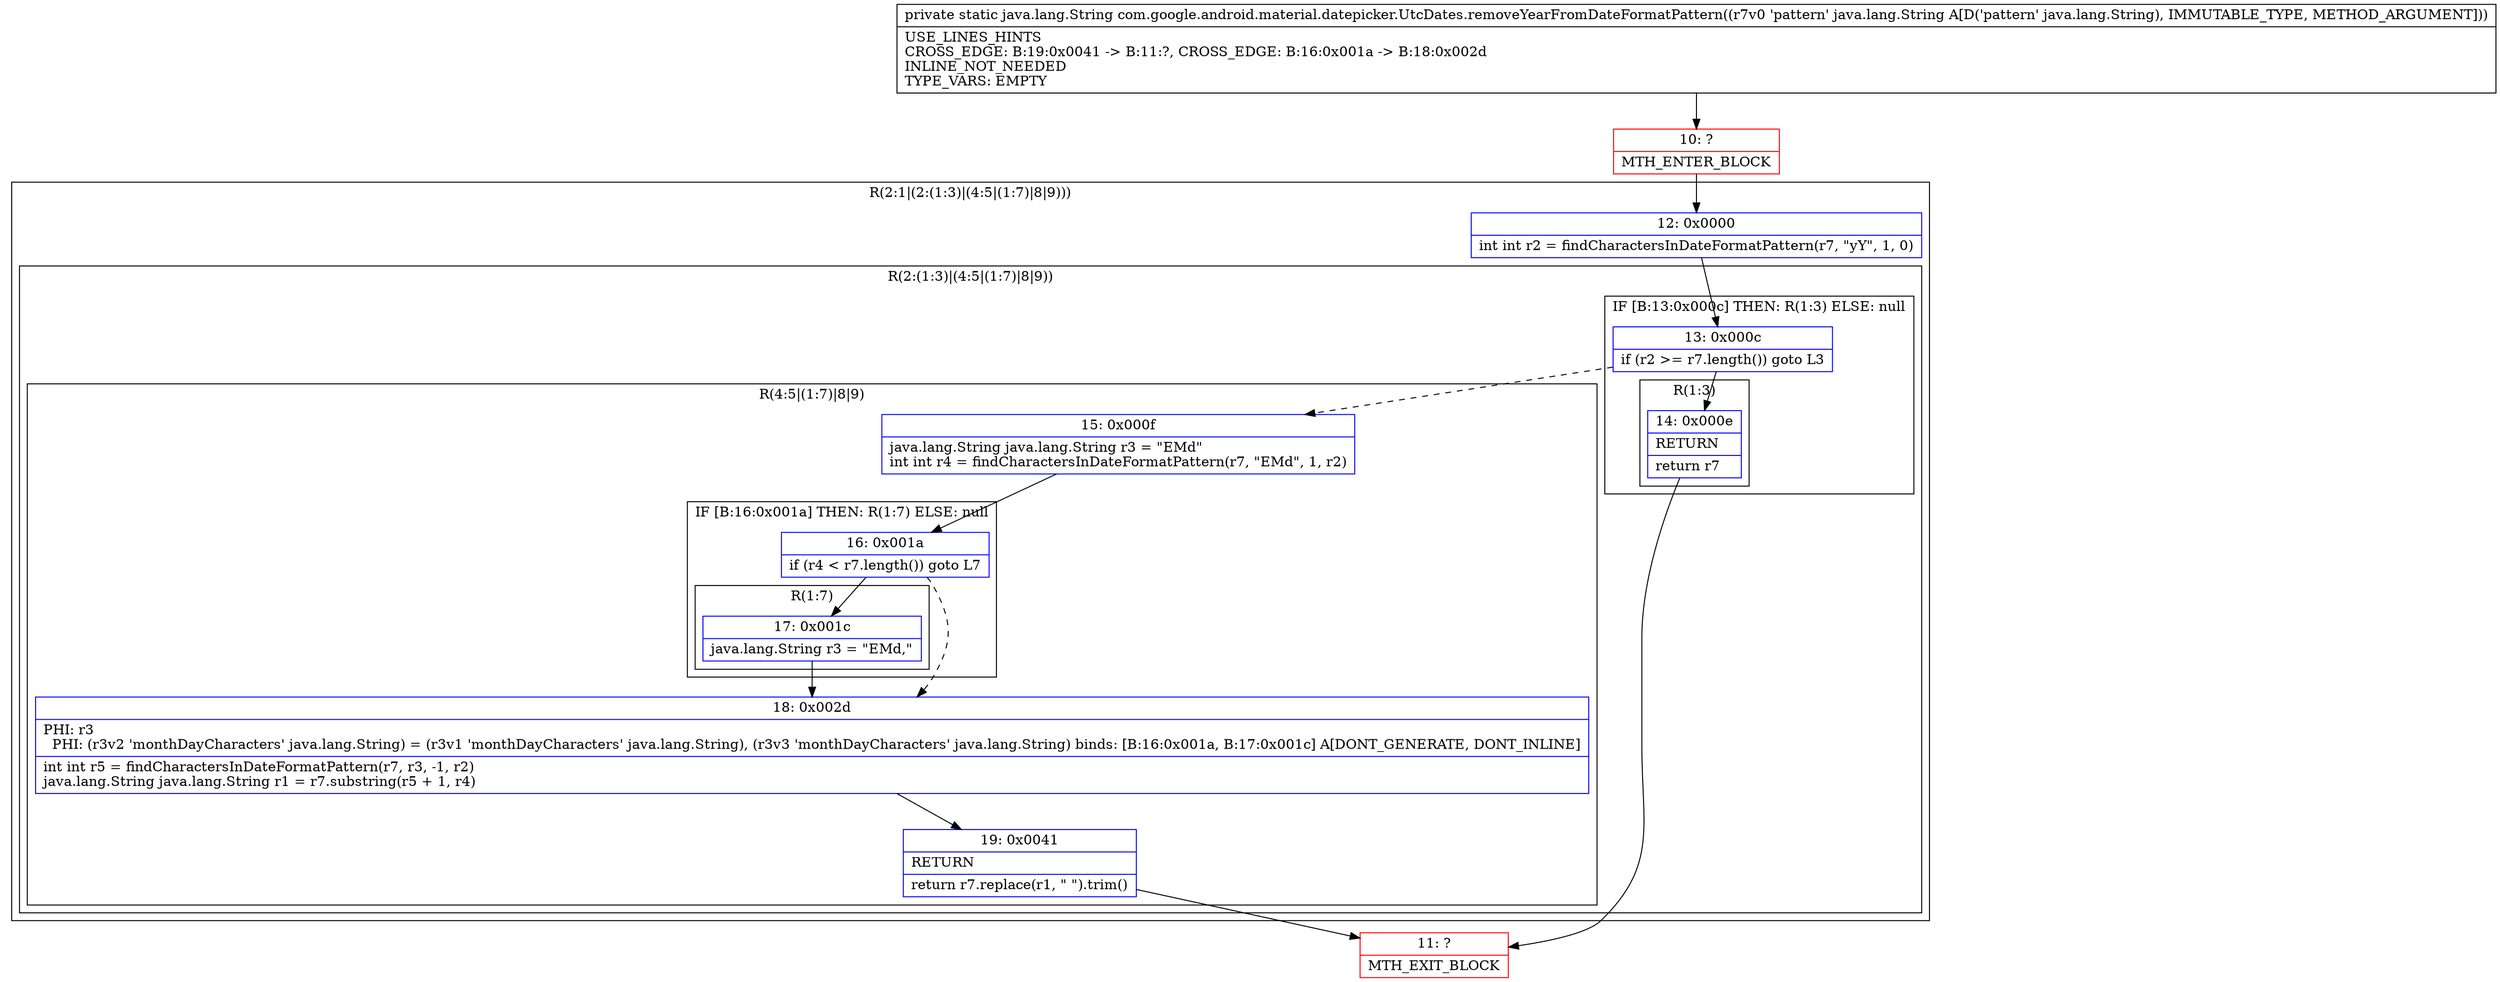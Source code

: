 digraph "CFG forcom.google.android.material.datepicker.UtcDates.removeYearFromDateFormatPattern(Ljava\/lang\/String;)Ljava\/lang\/String;" {
subgraph cluster_Region_1318271325 {
label = "R(2:1|(2:(1:3)|(4:5|(1:7)|8|9)))";
node [shape=record,color=blue];
Node_12 [shape=record,label="{12\:\ 0x0000|int int r2 = findCharactersInDateFormatPattern(r7, \"yY\", 1, 0)\l}"];
subgraph cluster_Region_179811868 {
label = "R(2:(1:3)|(4:5|(1:7)|8|9))";
node [shape=record,color=blue];
subgraph cluster_IfRegion_451338526 {
label = "IF [B:13:0x000c] THEN: R(1:3) ELSE: null";
node [shape=record,color=blue];
Node_13 [shape=record,label="{13\:\ 0x000c|if (r2 \>= r7.length()) goto L3\l}"];
subgraph cluster_Region_161896383 {
label = "R(1:3)";
node [shape=record,color=blue];
Node_14 [shape=record,label="{14\:\ 0x000e|RETURN\l|return r7\l}"];
}
}
subgraph cluster_Region_1935376209 {
label = "R(4:5|(1:7)|8|9)";
node [shape=record,color=blue];
Node_15 [shape=record,label="{15\:\ 0x000f|java.lang.String java.lang.String r3 = \"EMd\"\lint int r4 = findCharactersInDateFormatPattern(r7, \"EMd\", 1, r2)\l}"];
subgraph cluster_IfRegion_1567884947 {
label = "IF [B:16:0x001a] THEN: R(1:7) ELSE: null";
node [shape=record,color=blue];
Node_16 [shape=record,label="{16\:\ 0x001a|if (r4 \< r7.length()) goto L7\l}"];
subgraph cluster_Region_184192832 {
label = "R(1:7)";
node [shape=record,color=blue];
Node_17 [shape=record,label="{17\:\ 0x001c|java.lang.String r3 = \"EMd,\"\l}"];
}
}
Node_18 [shape=record,label="{18\:\ 0x002d|PHI: r3 \l  PHI: (r3v2 'monthDayCharacters' java.lang.String) = (r3v1 'monthDayCharacters' java.lang.String), (r3v3 'monthDayCharacters' java.lang.String) binds: [B:16:0x001a, B:17:0x001c] A[DONT_GENERATE, DONT_INLINE]\l|int int r5 = findCharactersInDateFormatPattern(r7, r3, \-1, r2)\ljava.lang.String java.lang.String r1 = r7.substring(r5 + 1, r4)\l}"];
Node_19 [shape=record,label="{19\:\ 0x0041|RETURN\l|return r7.replace(r1, \" \").trim()\l}"];
}
}
}
Node_10 [shape=record,color=red,label="{10\:\ ?|MTH_ENTER_BLOCK\l}"];
Node_11 [shape=record,color=red,label="{11\:\ ?|MTH_EXIT_BLOCK\l}"];
MethodNode[shape=record,label="{private static java.lang.String com.google.android.material.datepicker.UtcDates.removeYearFromDateFormatPattern((r7v0 'pattern' java.lang.String A[D('pattern' java.lang.String), IMMUTABLE_TYPE, METHOD_ARGUMENT]))  | USE_LINES_HINTS\lCROSS_EDGE: B:19:0x0041 \-\> B:11:?, CROSS_EDGE: B:16:0x001a \-\> B:18:0x002d\lINLINE_NOT_NEEDED\lTYPE_VARS: EMPTY\l}"];
MethodNode -> Node_10;Node_12 -> Node_13;
Node_13 -> Node_14;
Node_13 -> Node_15[style=dashed];
Node_14 -> Node_11;
Node_15 -> Node_16;
Node_16 -> Node_17;
Node_16 -> Node_18[style=dashed];
Node_17 -> Node_18;
Node_18 -> Node_19;
Node_19 -> Node_11;
Node_10 -> Node_12;
}

